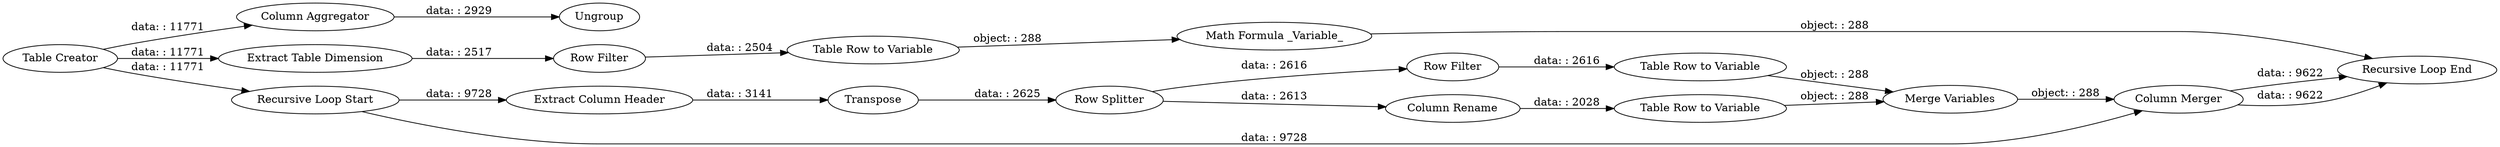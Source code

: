 digraph {
	"-3101226807215361127_219" [label="Math Formula _Variable_"]
	"-3101226807215361127_199" [label="Extract Column Header"]
	"-3101226807215361127_211" [label="Column Aggregator"]
	"-3101226807215361127_207" [label="Extract Table Dimension"]
	"-3101226807215361127_221" [label="Table Creator"]
	"-3101226807215361127_200" [label=Transpose]
	"-3101226807215361127_196" [label="Column Merger"]
	"-3101226807215361127_197" [label="Recursive Loop End"]
	"-3101226807215361127_215" [label="Row Splitter"]
	"-3101226807215361127_205" [label="Table Row to Variable"]
	"-3101226807215361127_210" [label="Row Filter"]
	"-3101226807215361127_209" [label="Table Row to Variable"]
	"-3101226807215361127_204" [label="Row Filter"]
	"-3101226807215361127_217" [label="Merge Variables"]
	"-3101226807215361127_216" [label="Table Row to Variable"]
	"-3101226807215361127_218" [label="Column Rename"]
	"-3101226807215361127_212" [label=Ungroup]
	"-3101226807215361127_198" [label="Recursive Loop Start"]
	"-3101226807215361127_215" -> "-3101226807215361127_218" [label="data: : 2613"]
	"-3101226807215361127_198" -> "-3101226807215361127_199" [label="data: : 9728"]
	"-3101226807215361127_221" -> "-3101226807215361127_211" [label="data: : 11771"]
	"-3101226807215361127_221" -> "-3101226807215361127_198" [label="data: : 11771"]
	"-3101226807215361127_218" -> "-3101226807215361127_216" [label="data: : 2028"]
	"-3101226807215361127_196" -> "-3101226807215361127_197" [label="data: : 9622"]
	"-3101226807215361127_217" -> "-3101226807215361127_196" [label="object: : 288"]
	"-3101226807215361127_219" -> "-3101226807215361127_197" [label="object: : 288"]
	"-3101226807215361127_209" -> "-3101226807215361127_219" [label="object: : 288"]
	"-3101226807215361127_210" -> "-3101226807215361127_209" [label="data: : 2504"]
	"-3101226807215361127_204" -> "-3101226807215361127_205" [label="data: : 2616"]
	"-3101226807215361127_216" -> "-3101226807215361127_217" [label="object: : 288"]
	"-3101226807215361127_198" -> "-3101226807215361127_196" [label="data: : 9728"]
	"-3101226807215361127_199" -> "-3101226807215361127_200" [label="data: : 3141"]
	"-3101226807215361127_215" -> "-3101226807215361127_204" [label="data: : 2616"]
	"-3101226807215361127_207" -> "-3101226807215361127_210" [label="data: : 2517"]
	"-3101226807215361127_211" -> "-3101226807215361127_212" [label="data: : 2929"]
	"-3101226807215361127_196" -> "-3101226807215361127_197" [label="data: : 9622"]
	"-3101226807215361127_200" -> "-3101226807215361127_215" [label="data: : 2625"]
	"-3101226807215361127_221" -> "-3101226807215361127_207" [label="data: : 11771"]
	"-3101226807215361127_205" -> "-3101226807215361127_217" [label="object: : 288"]
	rankdir=LR
}
